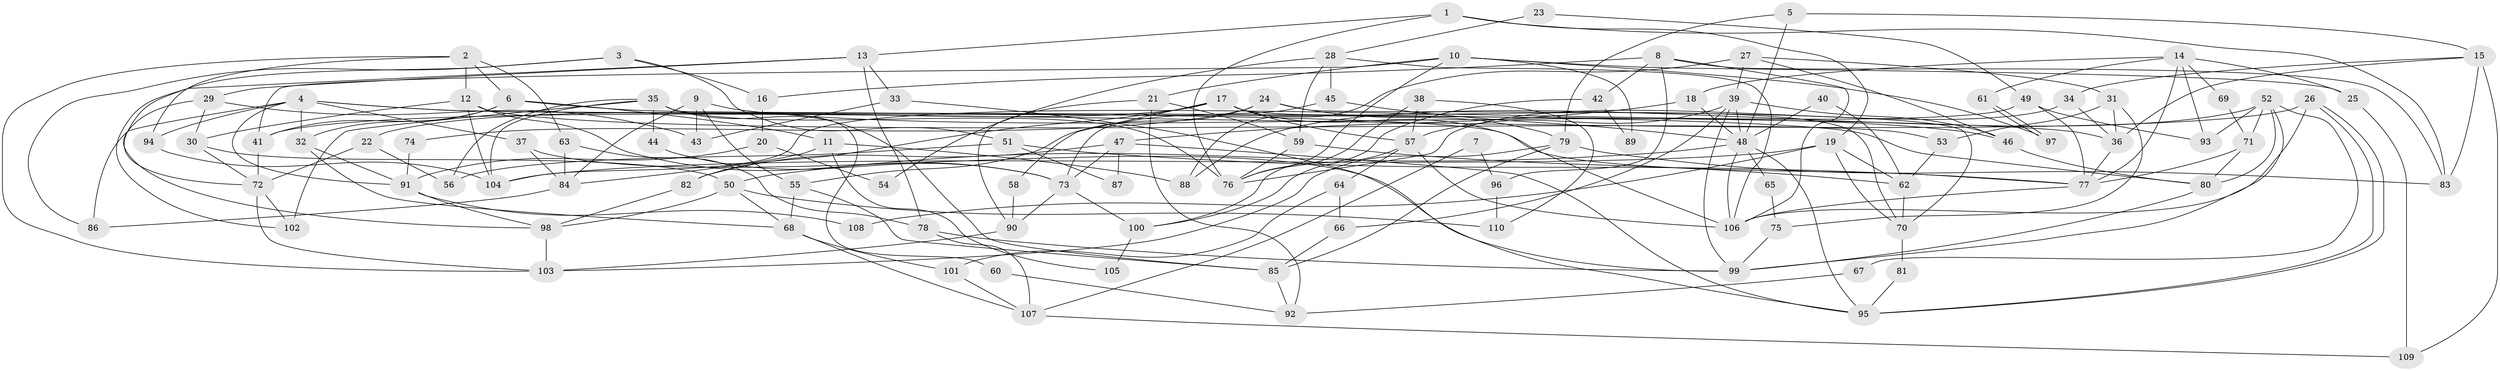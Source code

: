 // coarse degree distribution, {4: 0.11363636363636363, 16: 0.022727272727272728, 15: 0.045454545454545456, 10: 0.045454545454545456, 11: 0.06818181818181818, 5: 0.09090909090909091, 7: 0.13636363636363635, 9: 0.045454545454545456, 3: 0.20454545454545456, 6: 0.09090909090909091, 8: 0.022727272727272728, 2: 0.11363636363636363}
// Generated by graph-tools (version 1.1) at 2025/19/03/04/25 18:19:02]
// undirected, 110 vertices, 220 edges
graph export_dot {
graph [start="1"]
  node [color=gray90,style=filled];
  1;
  2;
  3;
  4;
  5;
  6;
  7;
  8;
  9;
  10;
  11;
  12;
  13;
  14;
  15;
  16;
  17;
  18;
  19;
  20;
  21;
  22;
  23;
  24;
  25;
  26;
  27;
  28;
  29;
  30;
  31;
  32;
  33;
  34;
  35;
  36;
  37;
  38;
  39;
  40;
  41;
  42;
  43;
  44;
  45;
  46;
  47;
  48;
  49;
  50;
  51;
  52;
  53;
  54;
  55;
  56;
  57;
  58;
  59;
  60;
  61;
  62;
  63;
  64;
  65;
  66;
  67;
  68;
  69;
  70;
  71;
  72;
  73;
  74;
  75;
  76;
  77;
  78;
  79;
  80;
  81;
  82;
  83;
  84;
  85;
  86;
  87;
  88;
  89;
  90;
  91;
  92;
  93;
  94;
  95;
  96;
  97;
  98;
  99;
  100;
  101;
  102;
  103;
  104;
  105;
  106;
  107;
  108;
  109;
  110;
  1 -- 83;
  1 -- 13;
  1 -- 19;
  1 -- 76;
  2 -- 94;
  2 -- 63;
  2 -- 6;
  2 -- 12;
  2 -- 103;
  3 -- 51;
  3 -- 72;
  3 -- 16;
  3 -- 86;
  4 -- 86;
  4 -- 32;
  4 -- 36;
  4 -- 37;
  4 -- 80;
  4 -- 91;
  4 -- 94;
  5 -- 48;
  5 -- 79;
  5 -- 15;
  6 -- 77;
  6 -- 11;
  6 -- 32;
  6 -- 41;
  7 -- 96;
  7 -- 107;
  8 -- 83;
  8 -- 106;
  8 -- 16;
  8 -- 42;
  8 -- 96;
  9 -- 46;
  9 -- 84;
  9 -- 43;
  9 -- 55;
  10 -- 76;
  10 -- 41;
  10 -- 21;
  10 -- 25;
  10 -- 89;
  10 -- 97;
  11 -- 88;
  11 -- 84;
  11 -- 105;
  12 -- 30;
  12 -- 53;
  12 -- 73;
  12 -- 104;
  13 -- 102;
  13 -- 33;
  13 -- 29;
  13 -- 78;
  14 -- 25;
  14 -- 93;
  14 -- 18;
  14 -- 61;
  14 -- 69;
  14 -- 77;
  15 -- 36;
  15 -- 34;
  15 -- 83;
  15 -- 109;
  16 -- 20;
  17 -- 70;
  17 -- 57;
  17 -- 22;
  17 -- 58;
  17 -- 82;
  17 -- 106;
  18 -- 47;
  18 -- 48;
  19 -- 104;
  19 -- 62;
  19 -- 70;
  19 -- 108;
  20 -- 91;
  20 -- 54;
  21 -- 59;
  21 -- 90;
  21 -- 92;
  22 -- 72;
  22 -- 56;
  23 -- 28;
  23 -- 49;
  24 -- 55;
  24 -- 70;
  24 -- 74;
  24 -- 79;
  25 -- 109;
  26 -- 95;
  26 -- 95;
  26 -- 106;
  26 -- 41;
  27 -- 46;
  27 -- 39;
  27 -- 31;
  27 -- 88;
  28 -- 106;
  28 -- 59;
  28 -- 45;
  28 -- 54;
  29 -- 98;
  29 -- 30;
  29 -- 43;
  30 -- 72;
  30 -- 50;
  31 -- 36;
  31 -- 53;
  31 -- 75;
  32 -- 91;
  32 -- 68;
  33 -- 95;
  33 -- 43;
  34 -- 36;
  34 -- 76;
  35 -- 85;
  35 -- 76;
  35 -- 44;
  35 -- 56;
  35 -- 60;
  35 -- 102;
  35 -- 104;
  36 -- 77;
  37 -- 99;
  37 -- 84;
  38 -- 76;
  38 -- 57;
  38 -- 110;
  39 -- 48;
  39 -- 99;
  39 -- 46;
  39 -- 57;
  39 -- 66;
  40 -- 48;
  40 -- 62;
  41 -- 72;
  42 -- 100;
  42 -- 89;
  44 -- 73;
  45 -- 48;
  45 -- 73;
  46 -- 80;
  47 -- 73;
  47 -- 82;
  47 -- 87;
  47 -- 95;
  48 -- 95;
  48 -- 50;
  48 -- 65;
  48 -- 106;
  49 -- 77;
  49 -- 104;
  49 -- 93;
  50 -- 68;
  50 -- 98;
  50 -- 110;
  51 -- 77;
  51 -- 56;
  51 -- 87;
  52 -- 80;
  52 -- 99;
  52 -- 67;
  52 -- 71;
  52 -- 88;
  52 -- 93;
  53 -- 62;
  55 -- 68;
  55 -- 85;
  57 -- 106;
  57 -- 64;
  57 -- 100;
  58 -- 90;
  59 -- 62;
  59 -- 76;
  60 -- 92;
  61 -- 97;
  61 -- 97;
  62 -- 70;
  63 -- 78;
  63 -- 84;
  64 -- 66;
  64 -- 101;
  65 -- 75;
  66 -- 85;
  67 -- 92;
  68 -- 101;
  68 -- 107;
  69 -- 71;
  70 -- 81;
  71 -- 77;
  71 -- 80;
  72 -- 103;
  72 -- 102;
  73 -- 90;
  73 -- 100;
  74 -- 91;
  75 -- 99;
  77 -- 106;
  78 -- 107;
  78 -- 99;
  79 -- 103;
  79 -- 83;
  79 -- 85;
  80 -- 99;
  81 -- 95;
  82 -- 98;
  84 -- 86;
  85 -- 92;
  90 -- 103;
  91 -- 98;
  91 -- 108;
  94 -- 104;
  96 -- 110;
  98 -- 103;
  100 -- 105;
  101 -- 107;
  107 -- 109;
}
